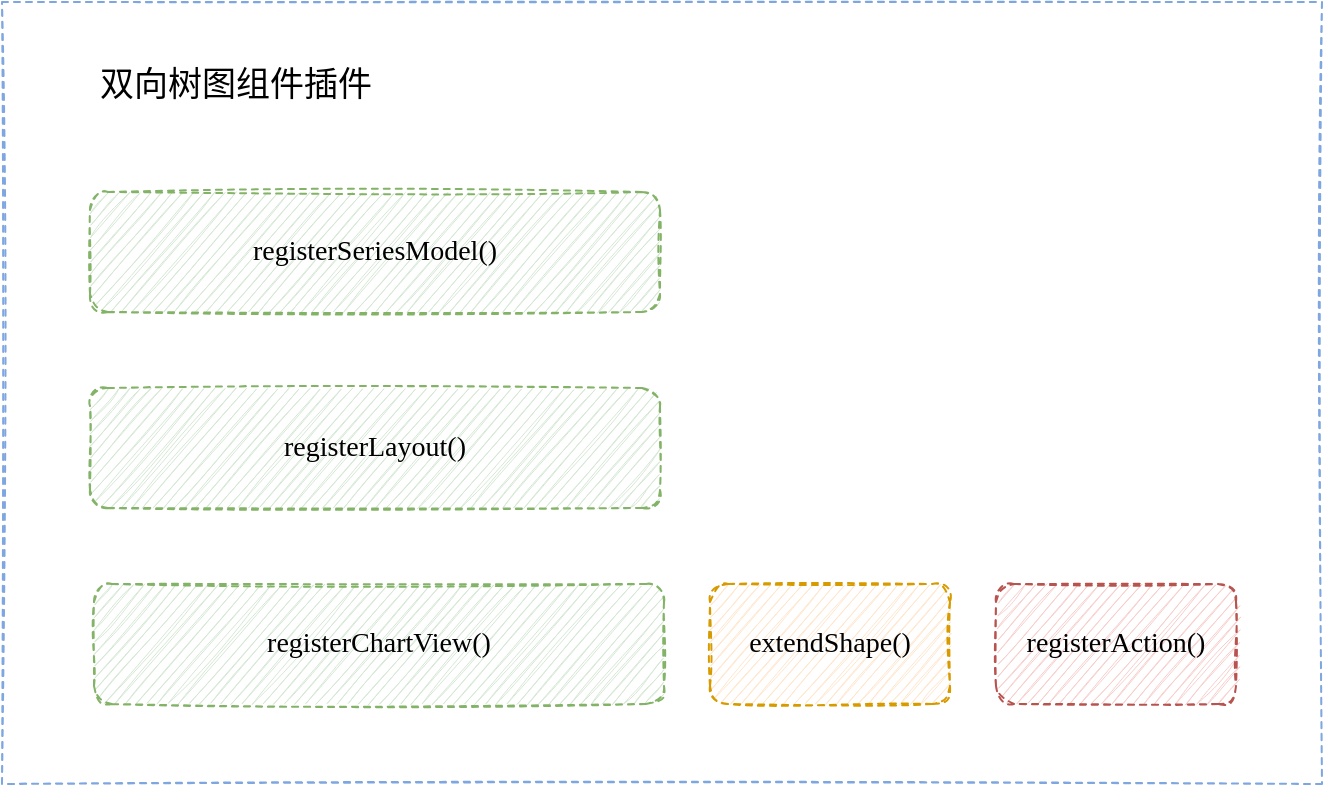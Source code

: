 <mxfile version="20.6.0" type="device"><diagram id="XNG4mxX11AKsdvRQ9D0K" name="第 1 页"><mxGraphModel dx="1209" dy="835" grid="0" gridSize="10" guides="1" tooltips="1" connect="1" arrows="1" fold="1" page="1" pageScale="1" pageWidth="1169" pageHeight="827" math="0" shadow="0"><root><mxCell id="0"/><mxCell id="1" parent="0"/><mxCell id="7a8I6HsfUDfiwQo_OO3M-1" value="" style="rounded=0;whiteSpace=wrap;html=1;sketch=1;dashed=1;strokeColor=#7EA6E0;" parent="1" vertex="1"><mxGeometry x="206" y="131" width="660" height="391" as="geometry"/></mxCell><mxCell id="7a8I6HsfUDfiwQo_OO3M-2" value="双向树图组件插件" style="text;html=1;strokeColor=none;fillColor=none;align=center;verticalAlign=middle;whiteSpace=wrap;rounded=0;dashed=1;sketch=1;fontSize=17;" parent="1" vertex="1"><mxGeometry x="250" y="158" width="146" height="30" as="geometry"/></mxCell><mxCell id="7a8I6HsfUDfiwQo_OO3M-3" value="&lt;font face=&quot;Comic Sans MS&quot; style=&quot;font-size: 14px;&quot;&gt;registerSeriesModel()&lt;/font&gt;" style="rounded=1;whiteSpace=wrap;html=1;dashed=1;sketch=1;strokeColor=#82b366;fillColor=#d5e8d4;" parent="1" vertex="1"><mxGeometry x="250" y="226" width="285" height="60" as="geometry"/></mxCell><mxCell id="7a8I6HsfUDfiwQo_OO3M-4" value="&lt;font face=&quot;Comic Sans MS&quot; style=&quot;&quot;&gt;&lt;span style=&quot;font-size: 14px;&quot;&gt;registerChartView()&lt;/span&gt;&lt;/font&gt;" style="rounded=1;whiteSpace=wrap;html=1;dashed=1;sketch=1;strokeColor=#82b366;fillColor=#d5e8d4;" parent="1" vertex="1"><mxGeometry x="252" y="422" width="285" height="60" as="geometry"/></mxCell><mxCell id="7a8I6HsfUDfiwQo_OO3M-5" value="&lt;font face=&quot;Comic Sans MS&quot; style=&quot;&quot;&gt;&lt;span style=&quot;font-size: 14px;&quot;&gt;registerLayout()&lt;/span&gt;&lt;/font&gt;" style="rounded=1;whiteSpace=wrap;html=1;dashed=1;sketch=1;strokeColor=#82b366;fillColor=#d5e8d4;" parent="1" vertex="1"><mxGeometry x="250" y="324" width="285" height="60" as="geometry"/></mxCell><mxCell id="7a8I6HsfUDfiwQo_OO3M-7" value="extendShape()" style="rounded=1;whiteSpace=wrap;html=1;dashed=1;sketch=1;strokeColor=#d79b00;fontFamily=Comic Sans MS;fontSize=14;fillColor=#ffe6cc;" parent="1" vertex="1"><mxGeometry x="560" y="422" width="120" height="60" as="geometry"/></mxCell><mxCell id="7a8I6HsfUDfiwQo_OO3M-8" value="registerAction()" style="rounded=1;whiteSpace=wrap;html=1;dashed=1;sketch=1;strokeColor=#b85450;fontFamily=Comic Sans MS;fontSize=14;fillColor=#f8cecc;" parent="1" vertex="1"><mxGeometry x="703" y="422" width="120" height="60" as="geometry"/></mxCell></root></mxGraphModel></diagram></mxfile>